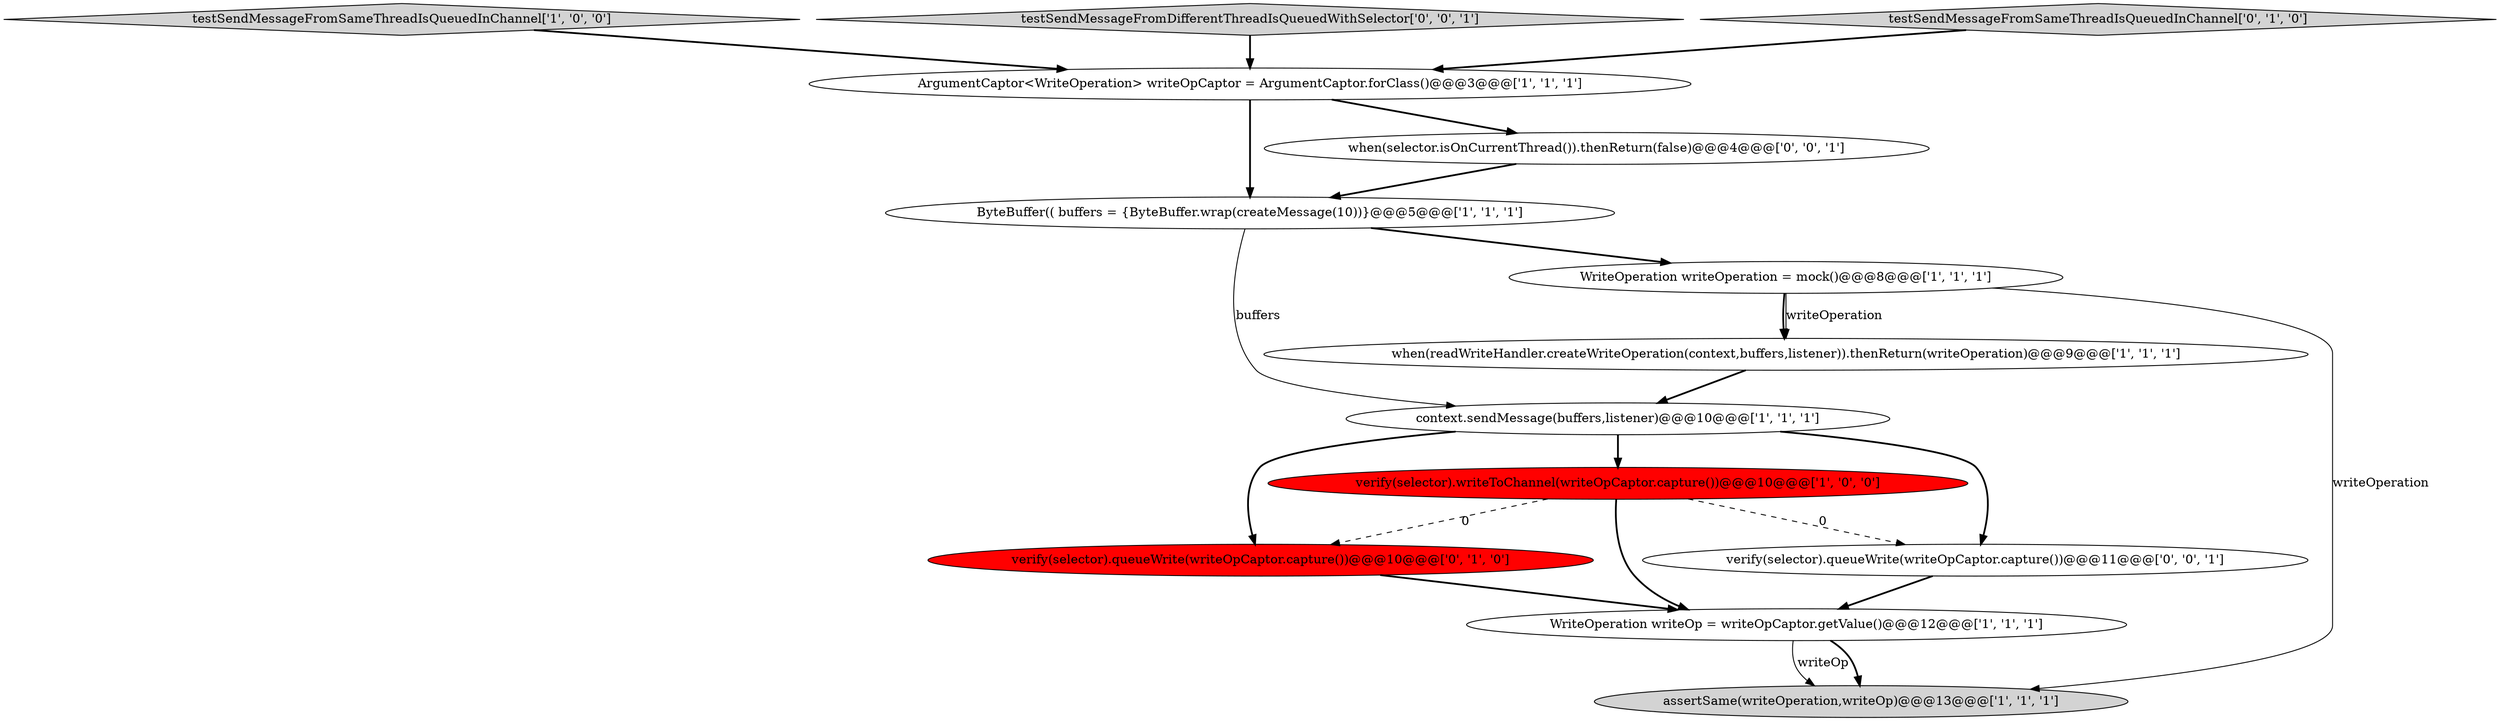 digraph {
0 [style = filled, label = "assertSame(writeOperation,writeOp)@@@13@@@['1', '1', '1']", fillcolor = lightgray, shape = ellipse image = "AAA0AAABBB1BBB"];
6 [style = filled, label = "context.sendMessage(buffers,listener)@@@10@@@['1', '1', '1']", fillcolor = white, shape = ellipse image = "AAA0AAABBB1BBB"];
8 [style = filled, label = "WriteOperation writeOp = writeOpCaptor.getValue()@@@12@@@['1', '1', '1']", fillcolor = white, shape = ellipse image = "AAA0AAABBB1BBB"];
9 [style = filled, label = "verify(selector).queueWrite(writeOpCaptor.capture())@@@10@@@['0', '1', '0']", fillcolor = red, shape = ellipse image = "AAA1AAABBB2BBB"];
3 [style = filled, label = "testSendMessageFromSameThreadIsQueuedInChannel['1', '0', '0']", fillcolor = lightgray, shape = diamond image = "AAA0AAABBB1BBB"];
7 [style = filled, label = "ByteBuffer(( buffers = {ByteBuffer.wrap(createMessage(10))}@@@5@@@['1', '1', '1']", fillcolor = white, shape = ellipse image = "AAA0AAABBB1BBB"];
13 [style = filled, label = "testSendMessageFromDifferentThreadIsQueuedWithSelector['0', '0', '1']", fillcolor = lightgray, shape = diamond image = "AAA0AAABBB3BBB"];
10 [style = filled, label = "testSendMessageFromSameThreadIsQueuedInChannel['0', '1', '0']", fillcolor = lightgray, shape = diamond image = "AAA0AAABBB2BBB"];
1 [style = filled, label = "ArgumentCaptor<WriteOperation> writeOpCaptor = ArgumentCaptor.forClass()@@@3@@@['1', '1', '1']", fillcolor = white, shape = ellipse image = "AAA0AAABBB1BBB"];
5 [style = filled, label = "verify(selector).writeToChannel(writeOpCaptor.capture())@@@10@@@['1', '0', '0']", fillcolor = red, shape = ellipse image = "AAA1AAABBB1BBB"];
12 [style = filled, label = "verify(selector).queueWrite(writeOpCaptor.capture())@@@11@@@['0', '0', '1']", fillcolor = white, shape = ellipse image = "AAA0AAABBB3BBB"];
11 [style = filled, label = "when(selector.isOnCurrentThread()).thenReturn(false)@@@4@@@['0', '0', '1']", fillcolor = white, shape = ellipse image = "AAA0AAABBB3BBB"];
2 [style = filled, label = "when(readWriteHandler.createWriteOperation(context,buffers,listener)).thenReturn(writeOperation)@@@9@@@['1', '1', '1']", fillcolor = white, shape = ellipse image = "AAA0AAABBB1BBB"];
4 [style = filled, label = "WriteOperation writeOperation = mock()@@@8@@@['1', '1', '1']", fillcolor = white, shape = ellipse image = "AAA0AAABBB1BBB"];
5->8 [style = bold, label=""];
5->12 [style = dashed, label="0"];
4->0 [style = solid, label="writeOperation"];
3->1 [style = bold, label=""];
2->6 [style = bold, label=""];
5->9 [style = dashed, label="0"];
4->2 [style = bold, label=""];
7->4 [style = bold, label=""];
9->8 [style = bold, label=""];
1->7 [style = bold, label=""];
7->6 [style = solid, label="buffers"];
13->1 [style = bold, label=""];
1->11 [style = bold, label=""];
8->0 [style = solid, label="writeOp"];
8->0 [style = bold, label=""];
6->5 [style = bold, label=""];
12->8 [style = bold, label=""];
6->9 [style = bold, label=""];
10->1 [style = bold, label=""];
4->2 [style = solid, label="writeOperation"];
11->7 [style = bold, label=""];
6->12 [style = bold, label=""];
}
